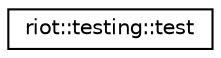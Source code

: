 digraph "Graphical Class Hierarchy"
{
 // LATEX_PDF_SIZE
  edge [fontname="Helvetica",fontsize="10",labelfontname="Helvetica",labelfontsize="10"];
  node [fontname="Helvetica",fontsize="10",shape=record];
  rankdir="LR";
  Node0 [label="riot::testing::test",height=0.2,width=0.4,color="black", fillcolor="white", style="filled",URL="$classriot_1_1testing_1_1test.html",tooltip="Test base class."];
}
